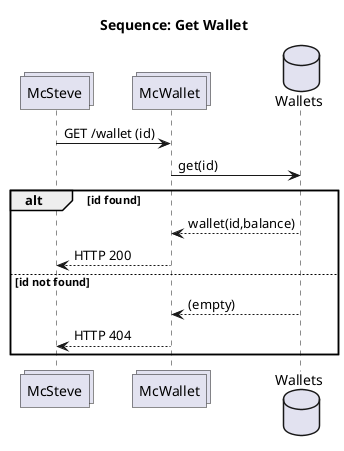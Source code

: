 @startuml sequence_get-wallet

title Sequence: Get Wallet

collections McSteve
collections McWallet
database Wallets

McSteve -> McWallet: GET /wallet (id)
McWallet -> Wallets: get(id)
alt id found
    McWallet <-- Wallets: wallet(id,balance)
    McSteve <-- McWallet: HTTP 200
else id not found
    McWallet <-- Wallets: (empty)
    McSteve <-- McWallet: HTTP 404
end
@enduml
